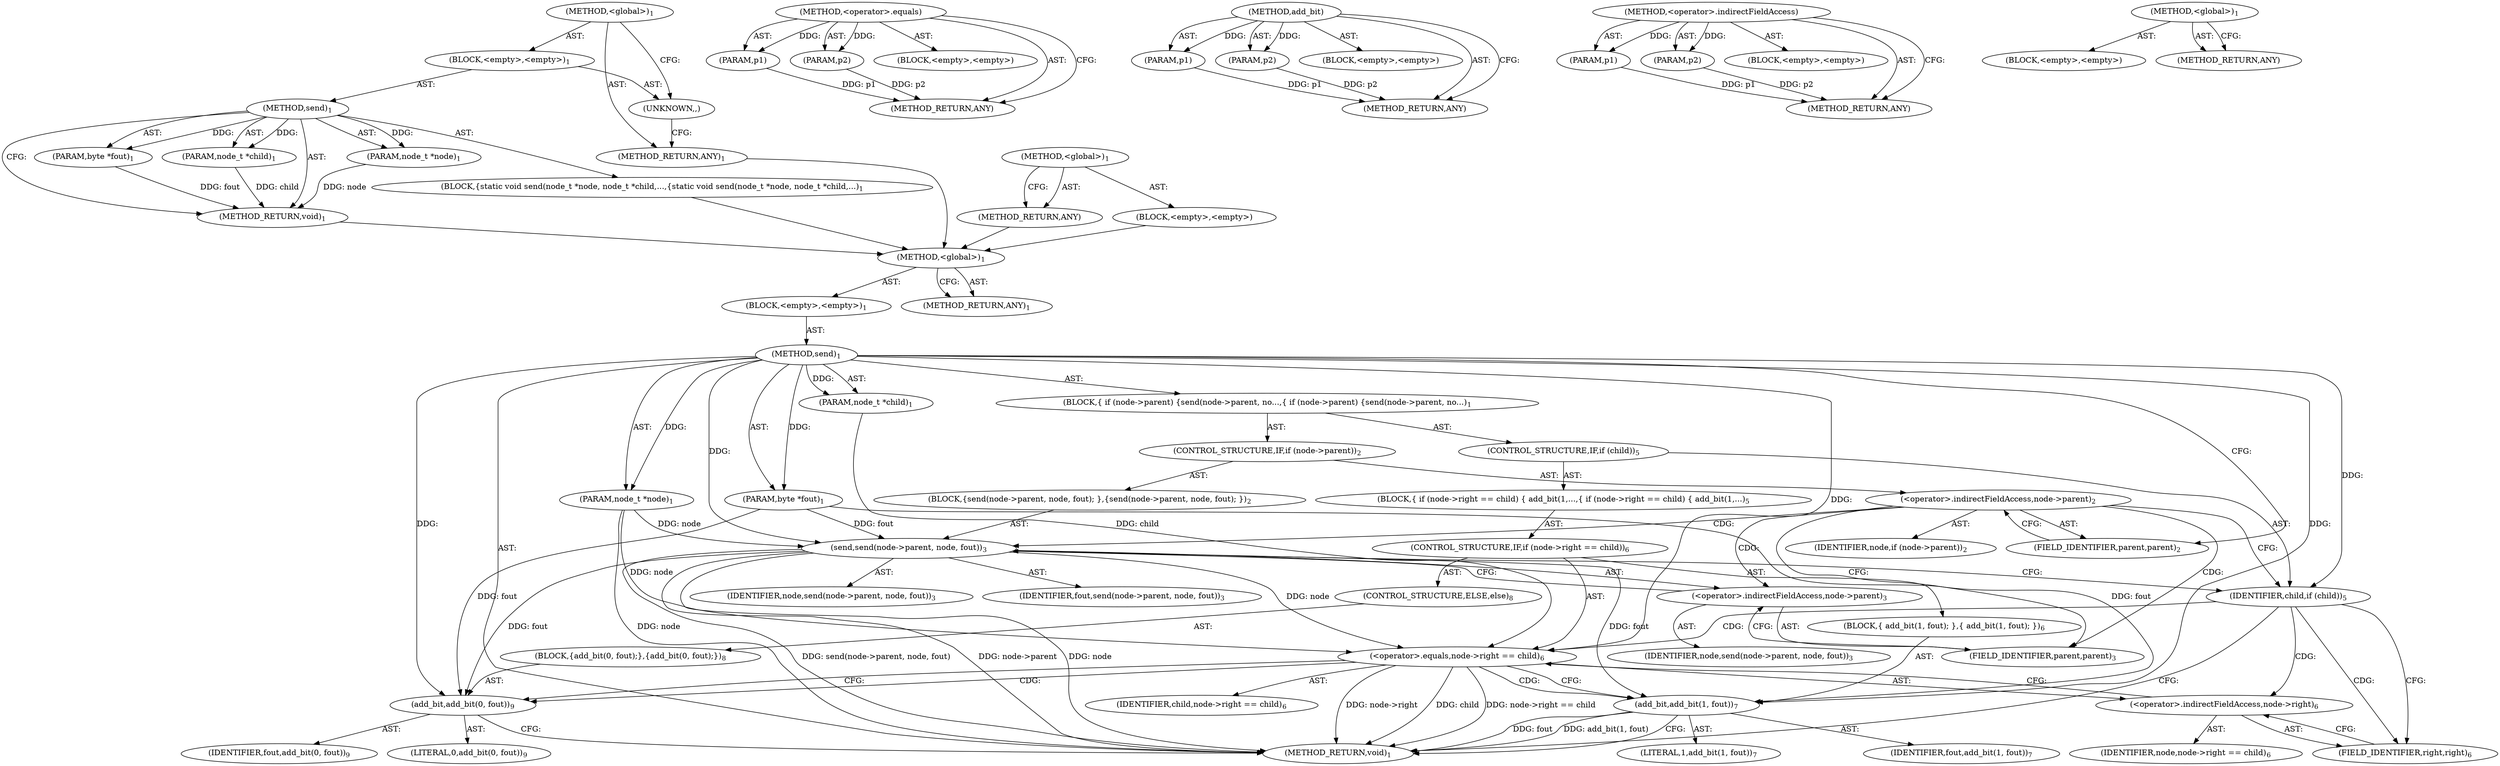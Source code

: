 digraph "&lt;global&gt;" {
vulnerable_6 [label=<(METHOD,&lt;global&gt;)<SUB>1</SUB>>];
vulnerable_7 [label=<(BLOCK,&lt;empty&gt;,&lt;empty&gt;)<SUB>1</SUB>>];
vulnerable_8 [label=<(METHOD,send)<SUB>1</SUB>>];
vulnerable_9 [label=<(PARAM,node_t *node)<SUB>1</SUB>>];
vulnerable_10 [label=<(PARAM,node_t *child)<SUB>1</SUB>>];
vulnerable_11 [label=<(PARAM,byte *fout)<SUB>1</SUB>>];
vulnerable_12 [label=<(BLOCK,{
 	if (node-&gt;parent) {
		send(node-&gt;parent, no...,{
 	if (node-&gt;parent) {
		send(node-&gt;parent, no...)<SUB>1</SUB>>];
vulnerable_13 [label=<(CONTROL_STRUCTURE,IF,if (node-&gt;parent))<SUB>2</SUB>>];
vulnerable_14 [label=<(&lt;operator&gt;.indirectFieldAccess,node-&gt;parent)<SUB>2</SUB>>];
vulnerable_15 [label=<(IDENTIFIER,node,if (node-&gt;parent))<SUB>2</SUB>>];
vulnerable_16 [label=<(FIELD_IDENTIFIER,parent,parent)<SUB>2</SUB>>];
vulnerable_17 [label=<(BLOCK,{
		send(node-&gt;parent, node, fout);
 	},{
		send(node-&gt;parent, node, fout);
 	})<SUB>2</SUB>>];
vulnerable_18 [label=<(send,send(node-&gt;parent, node, fout))<SUB>3</SUB>>];
vulnerable_19 [label=<(&lt;operator&gt;.indirectFieldAccess,node-&gt;parent)<SUB>3</SUB>>];
vulnerable_20 [label=<(IDENTIFIER,node,send(node-&gt;parent, node, fout))<SUB>3</SUB>>];
vulnerable_21 [label=<(FIELD_IDENTIFIER,parent,parent)<SUB>3</SUB>>];
vulnerable_22 [label=<(IDENTIFIER,node,send(node-&gt;parent, node, fout))<SUB>3</SUB>>];
vulnerable_23 [label=<(IDENTIFIER,fout,send(node-&gt;parent, node, fout))<SUB>3</SUB>>];
vulnerable_24 [label=<(CONTROL_STRUCTURE,IF,if (child))<SUB>5</SUB>>];
vulnerable_25 [label=<(IDENTIFIER,child,if (child))<SUB>5</SUB>>];
vulnerable_26 [label=<(BLOCK,{
 		if (node-&gt;right == child) {
 			add_bit(1,...,{
 		if (node-&gt;right == child) {
 			add_bit(1,...)<SUB>5</SUB>>];
vulnerable_27 [label=<(CONTROL_STRUCTURE,IF,if (node-&gt;right == child))<SUB>6</SUB>>];
vulnerable_28 [label=<(&lt;operator&gt;.equals,node-&gt;right == child)<SUB>6</SUB>>];
vulnerable_29 [label=<(&lt;operator&gt;.indirectFieldAccess,node-&gt;right)<SUB>6</SUB>>];
vulnerable_30 [label=<(IDENTIFIER,node,node-&gt;right == child)<SUB>6</SUB>>];
vulnerable_31 [label=<(FIELD_IDENTIFIER,right,right)<SUB>6</SUB>>];
vulnerable_32 [label=<(IDENTIFIER,child,node-&gt;right == child)<SUB>6</SUB>>];
vulnerable_33 [label=<(BLOCK,{
 			add_bit(1, fout);
 		},{
 			add_bit(1, fout);
 		})<SUB>6</SUB>>];
vulnerable_34 [label=<(add_bit,add_bit(1, fout))<SUB>7</SUB>>];
vulnerable_35 [label=<(LITERAL,1,add_bit(1, fout))<SUB>7</SUB>>];
vulnerable_36 [label=<(IDENTIFIER,fout,add_bit(1, fout))<SUB>7</SUB>>];
vulnerable_37 [label=<(CONTROL_STRUCTURE,ELSE,else)<SUB>8</SUB>>];
vulnerable_38 [label=<(BLOCK,{
			add_bit(0, fout);
		},{
			add_bit(0, fout);
		})<SUB>8</SUB>>];
vulnerable_39 [label=<(add_bit,add_bit(0, fout))<SUB>9</SUB>>];
vulnerable_40 [label=<(LITERAL,0,add_bit(0, fout))<SUB>9</SUB>>];
vulnerable_41 [label=<(IDENTIFIER,fout,add_bit(0, fout))<SUB>9</SUB>>];
vulnerable_42 [label=<(METHOD_RETURN,void)<SUB>1</SUB>>];
vulnerable_44 [label=<(METHOD_RETURN,ANY)<SUB>1</SUB>>];
vulnerable_68 [label=<(METHOD,&lt;operator&gt;.equals)>];
vulnerable_69 [label=<(PARAM,p1)>];
vulnerable_70 [label=<(PARAM,p2)>];
vulnerable_71 [label=<(BLOCK,&lt;empty&gt;,&lt;empty&gt;)>];
vulnerable_72 [label=<(METHOD_RETURN,ANY)>];
vulnerable_73 [label=<(METHOD,add_bit)>];
vulnerable_74 [label=<(PARAM,p1)>];
vulnerable_75 [label=<(PARAM,p2)>];
vulnerable_76 [label=<(BLOCK,&lt;empty&gt;,&lt;empty&gt;)>];
vulnerable_77 [label=<(METHOD_RETURN,ANY)>];
vulnerable_63 [label=<(METHOD,&lt;operator&gt;.indirectFieldAccess)>];
vulnerable_64 [label=<(PARAM,p1)>];
vulnerable_65 [label=<(PARAM,p2)>];
vulnerable_66 [label=<(BLOCK,&lt;empty&gt;,&lt;empty&gt;)>];
vulnerable_67 [label=<(METHOD_RETURN,ANY)>];
vulnerable_57 [label=<(METHOD,&lt;global&gt;)<SUB>1</SUB>>];
vulnerable_58 [label=<(BLOCK,&lt;empty&gt;,&lt;empty&gt;)>];
vulnerable_59 [label=<(METHOD_RETURN,ANY)>];
fixed_6 [label=<(METHOD,&lt;global&gt;)<SUB>1</SUB>>];
fixed_7 [label=<(BLOCK,&lt;empty&gt;,&lt;empty&gt;)<SUB>1</SUB>>];
fixed_8 [label=<(METHOD,send)<SUB>1</SUB>>];
fixed_9 [label=<(PARAM,node_t *node)<SUB>1</SUB>>];
fixed_10 [label=<(PARAM,node_t *child)<SUB>1</SUB>>];
fixed_11 [label=<(PARAM,byte *fout)<SUB>1</SUB>>];
fixed_12 [label=<(BLOCK,{
static void send(node_t *node, node_t *child,...,{
static void send(node_t *node, node_t *child,...)<SUB>1</SUB>>];
fixed_13 [label=<(METHOD_RETURN,void)<SUB>1</SUB>>];
fixed_15 [label=<(UNKNOWN,,)>];
fixed_16 [label=<(METHOD_RETURN,ANY)<SUB>1</SUB>>];
fixed_27 [label=<(METHOD,&lt;global&gt;)<SUB>1</SUB>>];
fixed_28 [label=<(BLOCK,&lt;empty&gt;,&lt;empty&gt;)>];
fixed_29 [label=<(METHOD_RETURN,ANY)>];
vulnerable_6 -> vulnerable_7  [key=0, label="AST: "];
vulnerable_6 -> vulnerable_44  [key=0, label="AST: "];
vulnerable_6 -> vulnerable_44  [key=1, label="CFG: "];
vulnerable_7 -> vulnerable_8  [key=0, label="AST: "];
vulnerable_8 -> vulnerable_9  [key=0, label="AST: "];
vulnerable_8 -> vulnerable_9  [key=1, label="DDG: "];
vulnerable_8 -> vulnerable_10  [key=0, label="AST: "];
vulnerable_8 -> vulnerable_10  [key=1, label="DDG: "];
vulnerable_8 -> vulnerable_11  [key=0, label="AST: "];
vulnerable_8 -> vulnerable_11  [key=1, label="DDG: "];
vulnerable_8 -> vulnerable_12  [key=0, label="AST: "];
vulnerable_8 -> vulnerable_42  [key=0, label="AST: "];
vulnerable_8 -> vulnerable_16  [key=0, label="CFG: "];
vulnerable_8 -> vulnerable_25  [key=0, label="DDG: "];
vulnerable_8 -> vulnerable_18  [key=0, label="DDG: "];
vulnerable_8 -> vulnerable_28  [key=0, label="DDG: "];
vulnerable_8 -> vulnerable_34  [key=0, label="DDG: "];
vulnerable_8 -> vulnerable_39  [key=0, label="DDG: "];
vulnerable_9 -> vulnerable_42  [key=0, label="DDG: node"];
vulnerable_9 -> vulnerable_18  [key=0, label="DDG: node"];
vulnerable_9 -> vulnerable_28  [key=0, label="DDG: node"];
vulnerable_10 -> vulnerable_28  [key=0, label="DDG: child"];
vulnerable_11 -> vulnerable_18  [key=0, label="DDG: fout"];
vulnerable_11 -> vulnerable_34  [key=0, label="DDG: fout"];
vulnerable_11 -> vulnerable_39  [key=0, label="DDG: fout"];
vulnerable_12 -> vulnerable_13  [key=0, label="AST: "];
vulnerable_12 -> vulnerable_24  [key=0, label="AST: "];
vulnerable_13 -> vulnerable_14  [key=0, label="AST: "];
vulnerable_13 -> vulnerable_17  [key=0, label="AST: "];
vulnerable_14 -> vulnerable_15  [key=0, label="AST: "];
vulnerable_14 -> vulnerable_16  [key=0, label="AST: "];
vulnerable_14 -> vulnerable_25  [key=0, label="CFG: "];
vulnerable_14 -> vulnerable_21  [key=0, label="CFG: "];
vulnerable_14 -> vulnerable_21  [key=1, label="CDG: "];
vulnerable_14 -> vulnerable_18  [key=0, label="CDG: "];
vulnerable_14 -> vulnerable_19  [key=0, label="CDG: "];
vulnerable_16 -> vulnerable_14  [key=0, label="CFG: "];
vulnerable_17 -> vulnerable_18  [key=0, label="AST: "];
vulnerable_18 -> vulnerable_19  [key=0, label="AST: "];
vulnerable_18 -> vulnerable_22  [key=0, label="AST: "];
vulnerable_18 -> vulnerable_23  [key=0, label="AST: "];
vulnerable_18 -> vulnerable_25  [key=0, label="CFG: "];
vulnerable_18 -> vulnerable_42  [key=0, label="DDG: node-&gt;parent"];
vulnerable_18 -> vulnerable_42  [key=1, label="DDG: node"];
vulnerable_18 -> vulnerable_42  [key=2, label="DDG: send(node-&gt;parent, node, fout)"];
vulnerable_18 -> vulnerable_28  [key=0, label="DDG: node"];
vulnerable_18 -> vulnerable_34  [key=0, label="DDG: fout"];
vulnerable_18 -> vulnerable_39  [key=0, label="DDG: fout"];
vulnerable_19 -> vulnerable_20  [key=0, label="AST: "];
vulnerable_19 -> vulnerable_21  [key=0, label="AST: "];
vulnerable_19 -> vulnerable_18  [key=0, label="CFG: "];
vulnerable_21 -> vulnerable_19  [key=0, label="CFG: "];
vulnerable_24 -> vulnerable_25  [key=0, label="AST: "];
vulnerable_24 -> vulnerable_26  [key=0, label="AST: "];
vulnerable_25 -> vulnerable_42  [key=0, label="CFG: "];
vulnerable_25 -> vulnerable_31  [key=0, label="CFG: "];
vulnerable_25 -> vulnerable_31  [key=1, label="CDG: "];
vulnerable_25 -> vulnerable_29  [key=0, label="CDG: "];
vulnerable_25 -> vulnerable_28  [key=0, label="CDG: "];
vulnerable_26 -> vulnerable_27  [key=0, label="AST: "];
vulnerable_27 -> vulnerable_28  [key=0, label="AST: "];
vulnerable_27 -> vulnerable_33  [key=0, label="AST: "];
vulnerable_27 -> vulnerable_37  [key=0, label="AST: "];
vulnerable_28 -> vulnerable_29  [key=0, label="AST: "];
vulnerable_28 -> vulnerable_32  [key=0, label="AST: "];
vulnerable_28 -> vulnerable_34  [key=0, label="CFG: "];
vulnerable_28 -> vulnerable_34  [key=1, label="CDG: "];
vulnerable_28 -> vulnerable_39  [key=0, label="CFG: "];
vulnerable_28 -> vulnerable_39  [key=1, label="CDG: "];
vulnerable_28 -> vulnerable_42  [key=0, label="DDG: node-&gt;right"];
vulnerable_28 -> vulnerable_42  [key=1, label="DDG: child"];
vulnerable_28 -> vulnerable_42  [key=2, label="DDG: node-&gt;right == child"];
vulnerable_29 -> vulnerable_30  [key=0, label="AST: "];
vulnerable_29 -> vulnerable_31  [key=0, label="AST: "];
vulnerable_29 -> vulnerable_28  [key=0, label="CFG: "];
vulnerable_31 -> vulnerable_29  [key=0, label="CFG: "];
vulnerable_33 -> vulnerable_34  [key=0, label="AST: "];
vulnerable_34 -> vulnerable_35  [key=0, label="AST: "];
vulnerable_34 -> vulnerable_36  [key=0, label="AST: "];
vulnerable_34 -> vulnerable_42  [key=0, label="CFG: "];
vulnerable_34 -> vulnerable_42  [key=1, label="DDG: fout"];
vulnerable_34 -> vulnerable_42  [key=2, label="DDG: add_bit(1, fout)"];
vulnerable_37 -> vulnerable_38  [key=0, label="AST: "];
vulnerable_38 -> vulnerable_39  [key=0, label="AST: "];
vulnerable_39 -> vulnerable_40  [key=0, label="AST: "];
vulnerable_39 -> vulnerable_41  [key=0, label="AST: "];
vulnerable_39 -> vulnerable_42  [key=0, label="CFG: "];
vulnerable_68 -> vulnerable_69  [key=0, label="AST: "];
vulnerable_68 -> vulnerable_69  [key=1, label="DDG: "];
vulnerable_68 -> vulnerable_71  [key=0, label="AST: "];
vulnerable_68 -> vulnerable_70  [key=0, label="AST: "];
vulnerable_68 -> vulnerable_70  [key=1, label="DDG: "];
vulnerable_68 -> vulnerable_72  [key=0, label="AST: "];
vulnerable_68 -> vulnerable_72  [key=1, label="CFG: "];
vulnerable_69 -> vulnerable_72  [key=0, label="DDG: p1"];
vulnerable_70 -> vulnerable_72  [key=0, label="DDG: p2"];
vulnerable_73 -> vulnerable_74  [key=0, label="AST: "];
vulnerable_73 -> vulnerable_74  [key=1, label="DDG: "];
vulnerable_73 -> vulnerable_76  [key=0, label="AST: "];
vulnerable_73 -> vulnerable_75  [key=0, label="AST: "];
vulnerable_73 -> vulnerable_75  [key=1, label="DDG: "];
vulnerable_73 -> vulnerable_77  [key=0, label="AST: "];
vulnerable_73 -> vulnerable_77  [key=1, label="CFG: "];
vulnerable_74 -> vulnerable_77  [key=0, label="DDG: p1"];
vulnerable_75 -> vulnerable_77  [key=0, label="DDG: p2"];
vulnerable_63 -> vulnerable_64  [key=0, label="AST: "];
vulnerable_63 -> vulnerable_64  [key=1, label="DDG: "];
vulnerable_63 -> vulnerable_66  [key=0, label="AST: "];
vulnerable_63 -> vulnerable_65  [key=0, label="AST: "];
vulnerable_63 -> vulnerable_65  [key=1, label="DDG: "];
vulnerable_63 -> vulnerable_67  [key=0, label="AST: "];
vulnerable_63 -> vulnerable_67  [key=1, label="CFG: "];
vulnerable_64 -> vulnerable_67  [key=0, label="DDG: p1"];
vulnerable_65 -> vulnerable_67  [key=0, label="DDG: p2"];
vulnerable_57 -> vulnerable_58  [key=0, label="AST: "];
vulnerable_57 -> vulnerable_59  [key=0, label="AST: "];
vulnerable_57 -> vulnerable_59  [key=1, label="CFG: "];
fixed_6 -> fixed_7  [key=0, label="AST: "];
fixed_6 -> fixed_16  [key=0, label="AST: "];
fixed_6 -> fixed_15  [key=0, label="CFG: "];
fixed_7 -> fixed_8  [key=0, label="AST: "];
fixed_7 -> fixed_15  [key=0, label="AST: "];
fixed_8 -> fixed_9  [key=0, label="AST: "];
fixed_8 -> fixed_9  [key=1, label="DDG: "];
fixed_8 -> fixed_10  [key=0, label="AST: "];
fixed_8 -> fixed_10  [key=1, label="DDG: "];
fixed_8 -> fixed_11  [key=0, label="AST: "];
fixed_8 -> fixed_11  [key=1, label="DDG: "];
fixed_8 -> fixed_12  [key=0, label="AST: "];
fixed_8 -> fixed_13  [key=0, label="AST: "];
fixed_8 -> fixed_13  [key=1, label="CFG: "];
fixed_9 -> fixed_13  [key=0, label="DDG: node"];
fixed_10 -> fixed_13  [key=0, label="DDG: child"];
fixed_11 -> fixed_13  [key=0, label="DDG: fout"];
fixed_12 -> vulnerable_6  [key=0];
fixed_13 -> vulnerable_6  [key=0];
fixed_15 -> fixed_16  [key=0, label="CFG: "];
fixed_16 -> vulnerable_6  [key=0];
fixed_27 -> fixed_28  [key=0, label="AST: "];
fixed_27 -> fixed_29  [key=0, label="AST: "];
fixed_27 -> fixed_29  [key=1, label="CFG: "];
fixed_28 -> vulnerable_6  [key=0];
fixed_29 -> vulnerable_6  [key=0];
}
